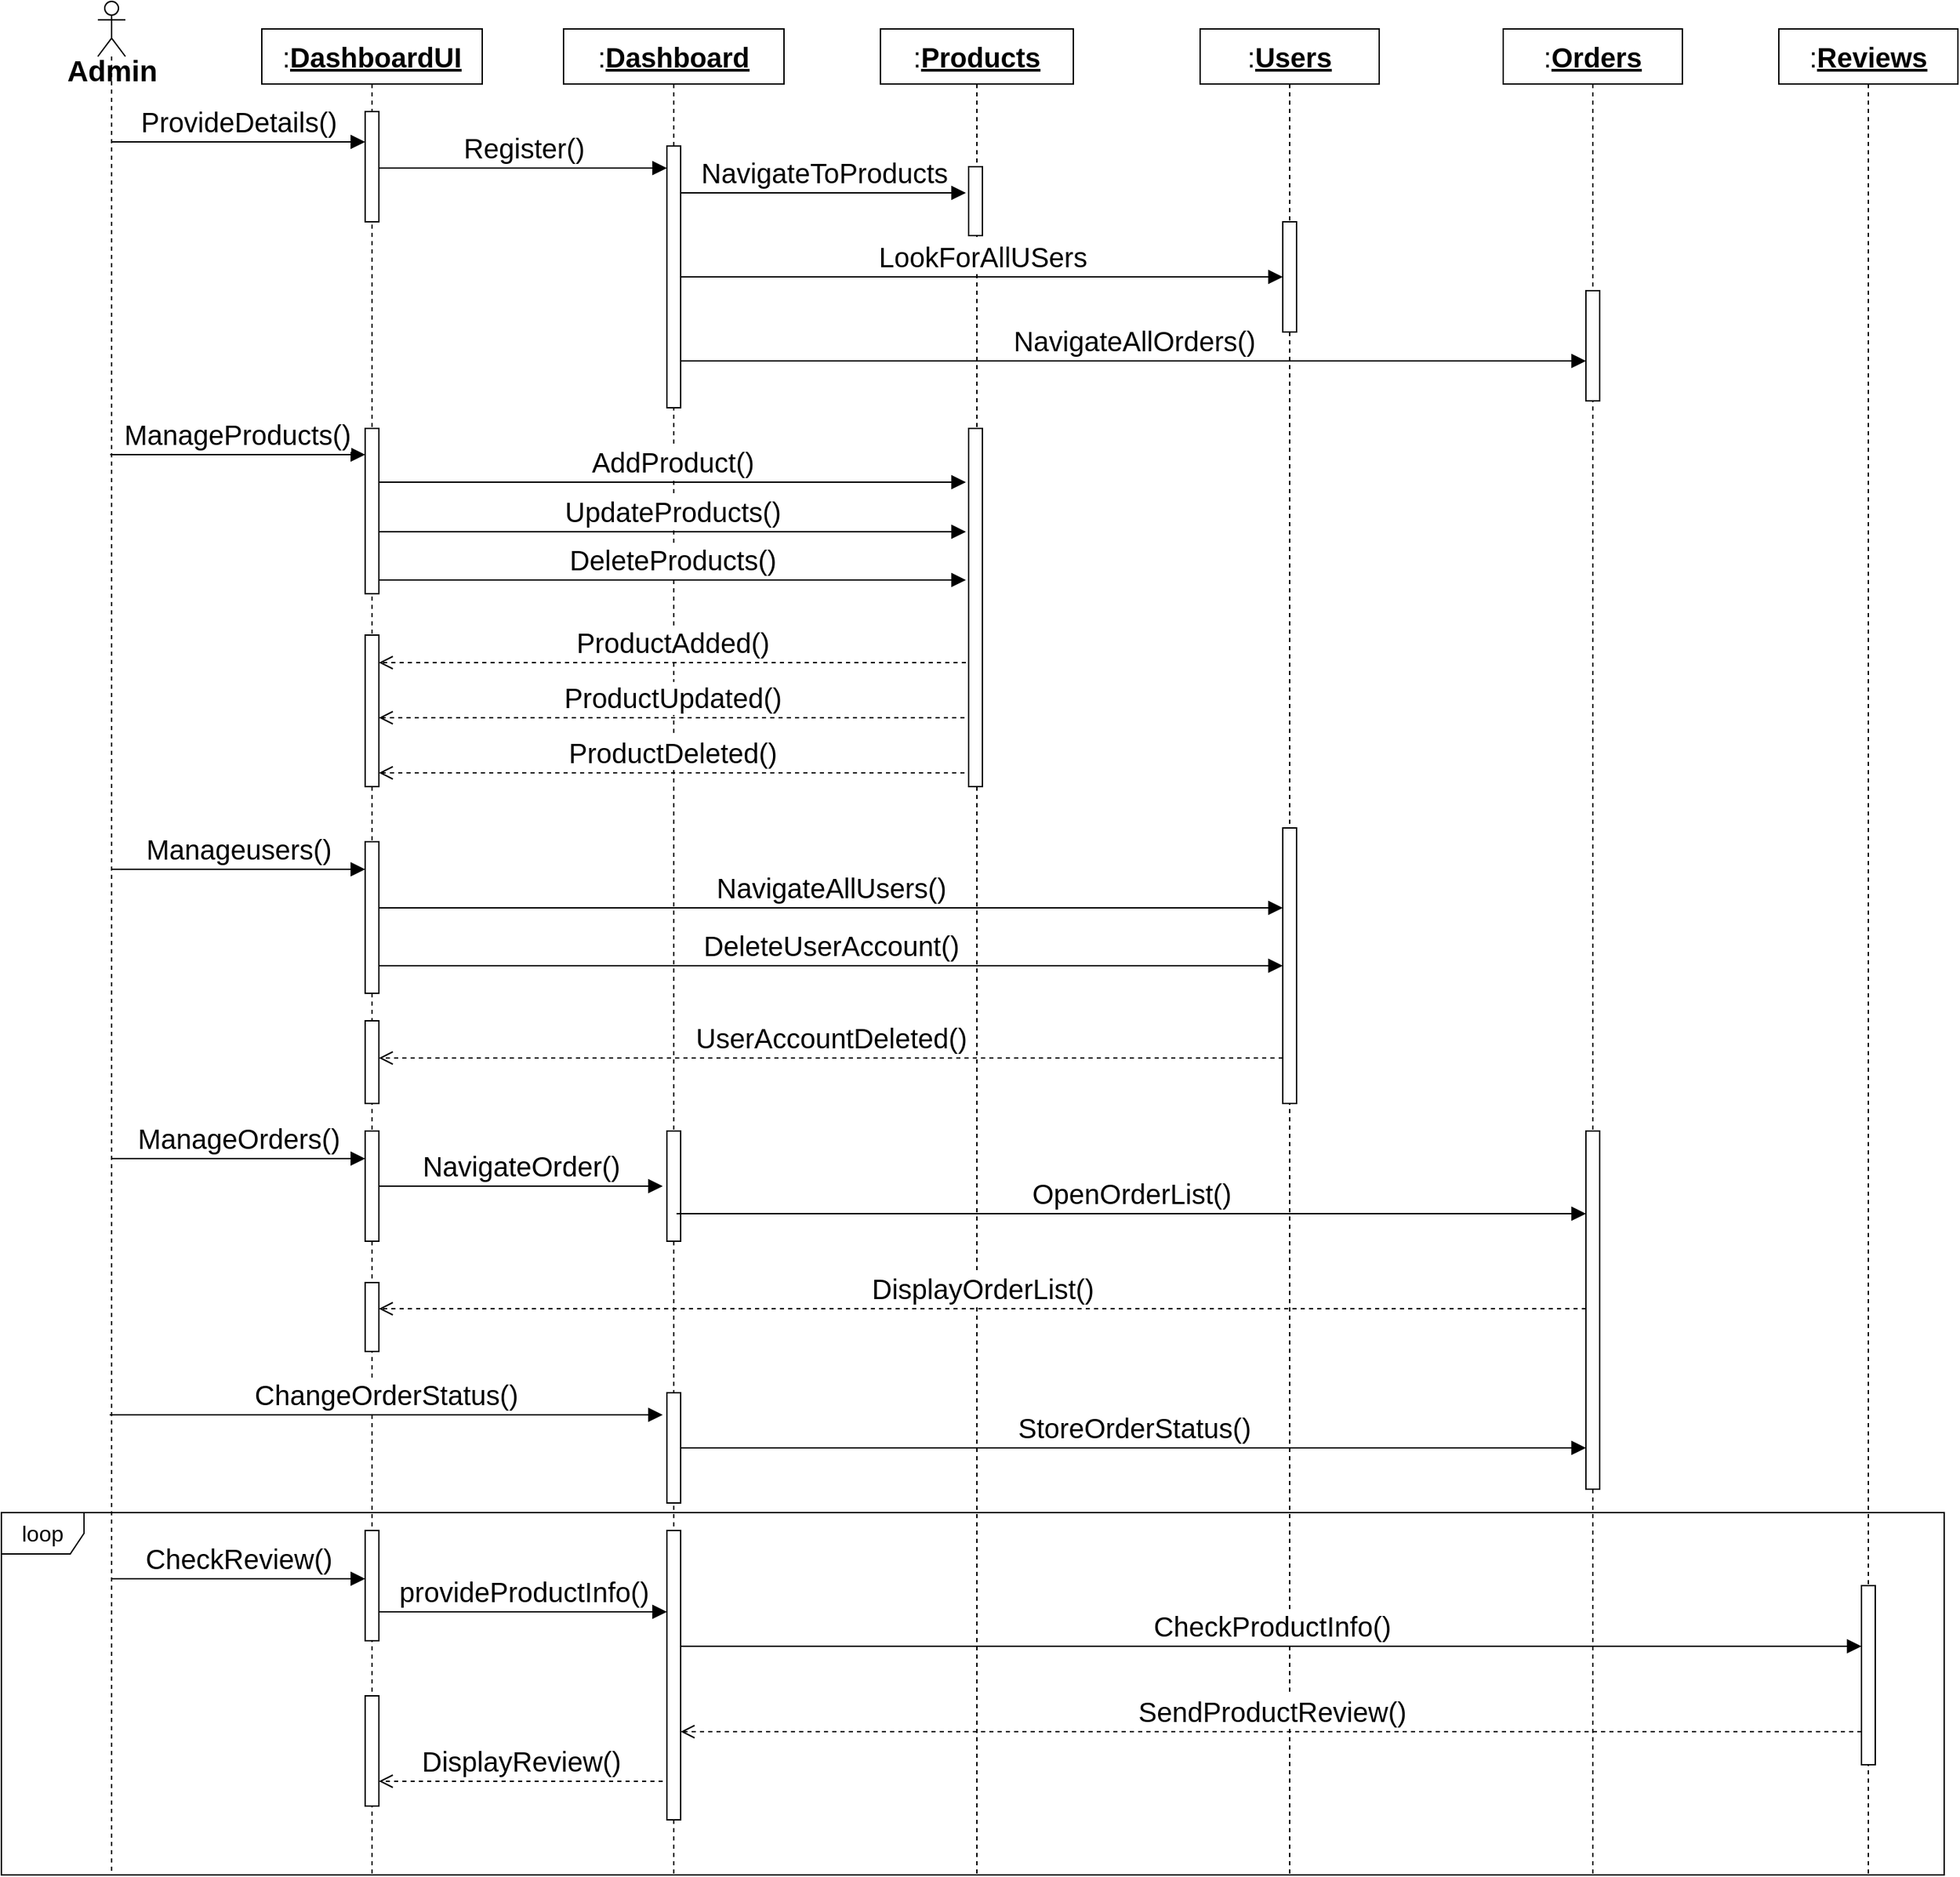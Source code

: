 <mxfile version="22.1.4" type="device">
  <diagram id="pg-dEdd0v4TN0f03vatu" name="Page-1">
    <mxGraphModel dx="3086" dy="2266" grid="1" gridSize="10" guides="1" tooltips="1" connect="1" arrows="1" fold="1" page="0" pageScale="1" pageWidth="850" pageHeight="1100" math="0" shadow="0">
      <root>
        <mxCell id="0" />
        <mxCell id="1" parent="0" />
        <mxCell id="eqZnbpFWiWV_E6lWKZLf-1" value="&lt;font style=&quot;font-size: 20px;&quot;&gt;:&lt;b&gt;&lt;u&gt;DashboardUI&lt;/u&gt;&lt;/b&gt;&lt;/font&gt;" style="shape=umlLifeline;perimeter=lifelinePerimeter;whiteSpace=wrap;html=1;container=1;dropTarget=0;collapsible=0;recursiveResize=0;outlineConnect=0;portConstraint=eastwest;newEdgeStyle={&quot;curved&quot;:0,&quot;rounded&quot;:0};fontSize=16;" vertex="1" parent="1">
          <mxGeometry x="-101" width="160" height="1340" as="geometry" />
        </mxCell>
        <mxCell id="eqZnbpFWiWV_E6lWKZLf-23" value="" style="html=1;points=[[0,0,0,0,5],[0,1,0,0,-5],[1,0,0,0,5],[1,1,0,0,-5]];perimeter=orthogonalPerimeter;outlineConnect=0;targetShapes=umlLifeline;portConstraint=eastwest;newEdgeStyle={&quot;curved&quot;:0,&quot;rounded&quot;:0};fontSize=16;" vertex="1" parent="eqZnbpFWiWV_E6lWKZLf-1">
          <mxGeometry x="75" y="290" width="10" height="120" as="geometry" />
        </mxCell>
        <mxCell id="eqZnbpFWiWV_E6lWKZLf-29" value="" style="html=1;points=[[0,0,0,0,5],[0,1,0,0,-5],[1,0,0,0,5],[1,1,0,0,-5]];perimeter=orthogonalPerimeter;outlineConnect=0;targetShapes=umlLifeline;portConstraint=eastwest;newEdgeStyle={&quot;curved&quot;:0,&quot;rounded&quot;:0};fontSize=16;" vertex="1" parent="eqZnbpFWiWV_E6lWKZLf-1">
          <mxGeometry x="75" y="440" width="10" height="110" as="geometry" />
        </mxCell>
        <mxCell id="eqZnbpFWiWV_E6lWKZLf-38" value="" style="html=1;points=[[0,0,0,0,5],[0,1,0,0,-5],[1,0,0,0,5],[1,1,0,0,-5]];perimeter=orthogonalPerimeter;outlineConnect=0;targetShapes=umlLifeline;portConstraint=eastwest;newEdgeStyle={&quot;curved&quot;:0,&quot;rounded&quot;:0};fontSize=16;" vertex="1" parent="eqZnbpFWiWV_E6lWKZLf-1">
          <mxGeometry x="75" y="720" width="10" height="60" as="geometry" />
        </mxCell>
        <mxCell id="eqZnbpFWiWV_E6lWKZLf-41" value="" style="html=1;points=[[0,0,0,0,5],[0,1,0,0,-5],[1,0,0,0,5],[1,1,0,0,-5]];perimeter=orthogonalPerimeter;outlineConnect=0;targetShapes=umlLifeline;portConstraint=eastwest;newEdgeStyle={&quot;curved&quot;:0,&quot;rounded&quot;:0};fontSize=16;" vertex="1" parent="eqZnbpFWiWV_E6lWKZLf-1">
          <mxGeometry x="75" y="800" width="10" height="80" as="geometry" />
        </mxCell>
        <mxCell id="eqZnbpFWiWV_E6lWKZLf-45" value="" style="html=1;points=[[0,0,0,0,5],[0,1,0,0,-5],[1,0,0,0,5],[1,1,0,0,-5]];perimeter=orthogonalPerimeter;outlineConnect=0;targetShapes=umlLifeline;portConstraint=eastwest;newEdgeStyle={&quot;curved&quot;:0,&quot;rounded&quot;:0};fontSize=16;" vertex="1" parent="eqZnbpFWiWV_E6lWKZLf-1">
          <mxGeometry x="75" y="910" width="10" height="50" as="geometry" />
        </mxCell>
        <mxCell id="eqZnbpFWiWV_E6lWKZLf-54" value="" style="html=1;points=[[0,0,0,0,5],[0,1,0,0,-5],[1,0,0,0,5],[1,1,0,0,-5]];perimeter=orthogonalPerimeter;outlineConnect=0;targetShapes=umlLifeline;portConstraint=eastwest;newEdgeStyle={&quot;curved&quot;:0,&quot;rounded&quot;:0};fontSize=16;" vertex="1" parent="eqZnbpFWiWV_E6lWKZLf-1">
          <mxGeometry x="75" y="1090" width="10" height="80" as="geometry" />
        </mxCell>
        <mxCell id="eqZnbpFWiWV_E6lWKZLf-61" value="" style="html=1;points=[[0,0,0,0,5],[0,1,0,0,-5],[1,0,0,0,5],[1,1,0,0,-5]];perimeter=orthogonalPerimeter;outlineConnect=0;targetShapes=umlLifeline;portConstraint=eastwest;newEdgeStyle={&quot;curved&quot;:0,&quot;rounded&quot;:0};fontSize=16;" vertex="1" parent="eqZnbpFWiWV_E6lWKZLf-1">
          <mxGeometry x="75" y="1210" width="10" height="80" as="geometry" />
        </mxCell>
        <mxCell id="eqZnbpFWiWV_E6lWKZLf-3" value="" style="shape=umlLifeline;perimeter=lifelinePerimeter;whiteSpace=wrap;html=1;container=1;dropTarget=0;collapsible=0;recursiveResize=0;outlineConnect=0;portConstraint=eastwest;newEdgeStyle={&quot;curved&quot;:0,&quot;rounded&quot;:0};participant=umlActor;fontSize=16;" vertex="1" parent="1">
          <mxGeometry x="-220" y="-20" width="20" height="1360" as="geometry" />
        </mxCell>
        <mxCell id="eqZnbpFWiWV_E6lWKZLf-4" value="&lt;font size=&quot;1&quot; style=&quot;&quot;&gt;&lt;b style=&quot;font-size: 21px;&quot;&gt;Admin&lt;/b&gt;&lt;/font&gt;" style="text;html=1;align=center;verticalAlign=middle;resizable=0;points=[];autosize=1;strokeColor=none;fillColor=none;fontSize=16;" vertex="1" parent="1">
          <mxGeometry x="-255" y="10" width="90" height="40" as="geometry" />
        </mxCell>
        <mxCell id="eqZnbpFWiWV_E6lWKZLf-7" value="&lt;font style=&quot;font-size: 20px;&quot;&gt;:&lt;b&gt;&lt;u&gt;Dashboard&lt;/u&gt;&lt;/b&gt;&lt;/font&gt;" style="shape=umlLifeline;perimeter=lifelinePerimeter;whiteSpace=wrap;html=1;container=1;dropTarget=0;collapsible=0;recursiveResize=0;outlineConnect=0;portConstraint=eastwest;newEdgeStyle={&quot;curved&quot;:0,&quot;rounded&quot;:0};fontSize=16;" vertex="1" parent="1">
          <mxGeometry x="118" width="160" height="1340" as="geometry" />
        </mxCell>
        <mxCell id="eqZnbpFWiWV_E6lWKZLf-13" value="" style="html=1;points=[[0,0,0,0,5],[0,1,0,0,-5],[1,0,0,0,5],[1,1,0,0,-5]];perimeter=orthogonalPerimeter;outlineConnect=0;targetShapes=umlLifeline;portConstraint=eastwest;newEdgeStyle={&quot;curved&quot;:0,&quot;rounded&quot;:0};fontSize=16;" vertex="1" parent="eqZnbpFWiWV_E6lWKZLf-7">
          <mxGeometry x="75" y="85" width="10" height="190" as="geometry" />
        </mxCell>
        <mxCell id="eqZnbpFWiWV_E6lWKZLf-42" value="" style="html=1;points=[[0,0,0,0,5],[0,1,0,0,-5],[1,0,0,0,5],[1,1,0,0,-5]];perimeter=orthogonalPerimeter;outlineConnect=0;targetShapes=umlLifeline;portConstraint=eastwest;newEdgeStyle={&quot;curved&quot;:0,&quot;rounded&quot;:0};fontSize=16;" vertex="1" parent="eqZnbpFWiWV_E6lWKZLf-7">
          <mxGeometry x="75" y="800" width="10" height="80" as="geometry" />
        </mxCell>
        <mxCell id="eqZnbpFWiWV_E6lWKZLf-48" value="" style="html=1;points=[[0,0,0,0,5],[0,1,0,0,-5],[1,0,0,0,5],[1,1,0,0,-5]];perimeter=orthogonalPerimeter;outlineConnect=0;targetShapes=umlLifeline;portConstraint=eastwest;newEdgeStyle={&quot;curved&quot;:0,&quot;rounded&quot;:0};fontSize=16;" vertex="1" parent="eqZnbpFWiWV_E6lWKZLf-7">
          <mxGeometry x="75" y="990" width="10" height="80" as="geometry" />
        </mxCell>
        <mxCell id="eqZnbpFWiWV_E6lWKZLf-56" value="" style="html=1;points=[[0,0,0,0,5],[0,1,0,0,-5],[1,0,0,0,5],[1,1,0,0,-5]];perimeter=orthogonalPerimeter;outlineConnect=0;targetShapes=umlLifeline;portConstraint=eastwest;newEdgeStyle={&quot;curved&quot;:0,&quot;rounded&quot;:0};fontSize=16;" vertex="1" parent="eqZnbpFWiWV_E6lWKZLf-7">
          <mxGeometry x="75" y="1090" width="10" height="210" as="geometry" />
        </mxCell>
        <mxCell id="eqZnbpFWiWV_E6lWKZLf-8" value="&lt;font style=&quot;font-size: 20px;&quot;&gt;:&lt;b&gt;&lt;u&gt;Products&lt;/u&gt;&lt;/b&gt;&lt;/font&gt;" style="shape=umlLifeline;perimeter=lifelinePerimeter;whiteSpace=wrap;html=1;container=1;dropTarget=0;collapsible=0;recursiveResize=0;outlineConnect=0;portConstraint=eastwest;newEdgeStyle={&quot;curved&quot;:0,&quot;rounded&quot;:0};fontSize=16;" vertex="1" parent="1">
          <mxGeometry x="348" width="140" height="1340" as="geometry" />
        </mxCell>
        <mxCell id="eqZnbpFWiWV_E6lWKZLf-16" value="" style="html=1;points=[[0,0,0,0,5],[0,1,0,0,-5],[1,0,0,0,5],[1,1,0,0,-5]];perimeter=orthogonalPerimeter;outlineConnect=0;targetShapes=umlLifeline;portConstraint=eastwest;newEdgeStyle={&quot;curved&quot;:0,&quot;rounded&quot;:0};fontSize=16;" vertex="1" parent="eqZnbpFWiWV_E6lWKZLf-8">
          <mxGeometry x="64" y="100" width="10" height="50" as="geometry" />
        </mxCell>
        <mxCell id="eqZnbpFWiWV_E6lWKZLf-24" value="" style="html=1;points=[[0,0,0,0,5],[0,1,0,0,-5],[1,0,0,0,5],[1,1,0,0,-5]];perimeter=orthogonalPerimeter;outlineConnect=0;targetShapes=umlLifeline;portConstraint=eastwest;newEdgeStyle={&quot;curved&quot;:0,&quot;rounded&quot;:0};fontSize=16;" vertex="1" parent="eqZnbpFWiWV_E6lWKZLf-8">
          <mxGeometry x="64" y="290" width="10" height="260" as="geometry" />
        </mxCell>
        <mxCell id="eqZnbpFWiWV_E6lWKZLf-9" value="&lt;font style=&quot;font-size: 20px;&quot;&gt;:&lt;b&gt;&lt;u&gt;Users&lt;/u&gt;&lt;/b&gt;&lt;/font&gt;" style="shape=umlLifeline;perimeter=lifelinePerimeter;whiteSpace=wrap;html=1;container=1;dropTarget=0;collapsible=0;recursiveResize=0;outlineConnect=0;portConstraint=eastwest;newEdgeStyle={&quot;curved&quot;:0,&quot;rounded&quot;:0};fontSize=16;" vertex="1" parent="1">
          <mxGeometry x="580" width="130" height="1340" as="geometry" />
        </mxCell>
        <mxCell id="eqZnbpFWiWV_E6lWKZLf-18" value="" style="html=1;points=[[0,0,0,0,5],[0,1,0,0,-5],[1,0,0,0,5],[1,1,0,0,-5]];perimeter=orthogonalPerimeter;outlineConnect=0;targetShapes=umlLifeline;portConstraint=eastwest;newEdgeStyle={&quot;curved&quot;:0,&quot;rounded&quot;:0};fontSize=16;" vertex="1" parent="eqZnbpFWiWV_E6lWKZLf-9">
          <mxGeometry x="60" y="140" width="10" height="80" as="geometry" />
        </mxCell>
        <mxCell id="eqZnbpFWiWV_E6lWKZLf-35" value="" style="html=1;points=[[0,0,0,0,5],[0,1,0,0,-5],[1,0,0,0,5],[1,1,0,0,-5]];perimeter=orthogonalPerimeter;outlineConnect=0;targetShapes=umlLifeline;portConstraint=eastwest;newEdgeStyle={&quot;curved&quot;:0,&quot;rounded&quot;:0};fontSize=16;" vertex="1" parent="eqZnbpFWiWV_E6lWKZLf-9">
          <mxGeometry x="60" y="580" width="10" height="200" as="geometry" />
        </mxCell>
        <mxCell id="eqZnbpFWiWV_E6lWKZLf-10" value="&lt;font style=&quot;font-size: 20px;&quot;&gt;:&lt;b&gt;&lt;u&gt;Orders&lt;/u&gt;&lt;/b&gt;&lt;/font&gt;" style="shape=umlLifeline;perimeter=lifelinePerimeter;whiteSpace=wrap;html=1;container=1;dropTarget=0;collapsible=0;recursiveResize=0;outlineConnect=0;portConstraint=eastwest;newEdgeStyle={&quot;curved&quot;:0,&quot;rounded&quot;:0};fontSize=16;" vertex="1" parent="1">
          <mxGeometry x="800" width="130" height="1340" as="geometry" />
        </mxCell>
        <mxCell id="eqZnbpFWiWV_E6lWKZLf-20" value="" style="html=1;points=[[0,0,0,0,5],[0,1,0,0,-5],[1,0,0,0,5],[1,1,0,0,-5]];perimeter=orthogonalPerimeter;outlineConnect=0;targetShapes=umlLifeline;portConstraint=eastwest;newEdgeStyle={&quot;curved&quot;:0,&quot;rounded&quot;:0};fontSize=16;" vertex="1" parent="eqZnbpFWiWV_E6lWKZLf-10">
          <mxGeometry x="60" y="190" width="10" height="80" as="geometry" />
        </mxCell>
        <mxCell id="eqZnbpFWiWV_E6lWKZLf-44" value="" style="html=1;points=[[0,0,0,0,5],[0,1,0,0,-5],[1,0,0,0,5],[1,1,0,0,-5]];perimeter=orthogonalPerimeter;outlineConnect=0;targetShapes=umlLifeline;portConstraint=eastwest;newEdgeStyle={&quot;curved&quot;:0,&quot;rounded&quot;:0};fontSize=16;" vertex="1" parent="eqZnbpFWiWV_E6lWKZLf-10">
          <mxGeometry x="60" y="800" width="10" height="260" as="geometry" />
        </mxCell>
        <mxCell id="eqZnbpFWiWV_E6lWKZLf-11" value="&lt;font style=&quot;font-size: 20px;&quot;&gt;ProvideDetails()&lt;/font&gt;" style="html=1;verticalAlign=bottom;endArrow=block;curved=0;rounded=0;fontSize=12;startSize=8;endSize=8;" edge="1" parent="1">
          <mxGeometry width="80" relative="1" as="geometry">
            <mxPoint x="-210" y="82" as="sourcePoint" />
            <mxPoint x="-26" y="82" as="targetPoint" />
          </mxGeometry>
        </mxCell>
        <mxCell id="eqZnbpFWiWV_E6lWKZLf-14" value="&lt;font style=&quot;font-size: 20px;&quot;&gt;Register()&lt;/font&gt;" style="html=1;verticalAlign=bottom;endArrow=block;curved=0;rounded=0;fontSize=12;startSize=8;endSize=8;" edge="1" parent="1" target="eqZnbpFWiWV_E6lWKZLf-13">
          <mxGeometry width="80" relative="1" as="geometry">
            <mxPoint x="-16" y="101" as="sourcePoint" />
            <mxPoint x="188" y="101" as="targetPoint" />
            <Array as="points">
              <mxPoint x="40" y="101" />
            </Array>
          </mxGeometry>
        </mxCell>
        <mxCell id="eqZnbpFWiWV_E6lWKZLf-15" value="&lt;font style=&quot;font-size: 20px;&quot;&gt;NavigateToProducts&lt;/font&gt;" style="html=1;verticalAlign=bottom;endArrow=block;curved=0;rounded=0;fontSize=12;startSize=8;endSize=8;" edge="1" parent="1" source="eqZnbpFWiWV_E6lWKZLf-13">
          <mxGeometry width="80" relative="1" as="geometry">
            <mxPoint x="210" y="120" as="sourcePoint" />
            <mxPoint x="410" y="119" as="targetPoint" />
          </mxGeometry>
        </mxCell>
        <mxCell id="eqZnbpFWiWV_E6lWKZLf-17" value="&lt;font style=&quot;font-size: 20px;&quot;&gt;:&lt;b&gt;&lt;u&gt;Reviews&lt;/u&gt;&lt;/b&gt;&lt;/font&gt;" style="shape=umlLifeline;perimeter=lifelinePerimeter;whiteSpace=wrap;html=1;container=1;dropTarget=0;collapsible=0;recursiveResize=0;outlineConnect=0;portConstraint=eastwest;newEdgeStyle={&quot;curved&quot;:0,&quot;rounded&quot;:0};fontSize=16;" vertex="1" parent="1">
          <mxGeometry x="1000" width="130" height="1340" as="geometry" />
        </mxCell>
        <mxCell id="eqZnbpFWiWV_E6lWKZLf-58" value="" style="html=1;points=[[0,0,0,0,5],[0,1,0,0,-5],[1,0,0,0,5],[1,1,0,0,-5]];perimeter=orthogonalPerimeter;outlineConnect=0;targetShapes=umlLifeline;portConstraint=eastwest;newEdgeStyle={&quot;curved&quot;:0,&quot;rounded&quot;:0};fontSize=16;" vertex="1" parent="eqZnbpFWiWV_E6lWKZLf-17">
          <mxGeometry x="60" y="1130" width="10" height="130" as="geometry" />
        </mxCell>
        <mxCell id="eqZnbpFWiWV_E6lWKZLf-19" value="&lt;font style=&quot;font-size: 20px;&quot;&gt;LookForAllUSers&lt;/font&gt;" style="html=1;verticalAlign=bottom;endArrow=block;curved=0;rounded=0;fontSize=12;startSize=8;endSize=8;" edge="1" parent="1" source="eqZnbpFWiWV_E6lWKZLf-13" target="eqZnbpFWiWV_E6lWKZLf-18">
          <mxGeometry width="80" relative="1" as="geometry">
            <mxPoint x="230" y="180" as="sourcePoint" />
            <mxPoint x="310" y="180" as="targetPoint" />
          </mxGeometry>
        </mxCell>
        <mxCell id="eqZnbpFWiWV_E6lWKZLf-21" value="&lt;font style=&quot;font-size: 20px;&quot;&gt;NavigateAllOrders()&lt;/font&gt;" style="html=1;verticalAlign=bottom;endArrow=block;curved=0;rounded=0;fontSize=12;startSize=8;endSize=8;entryX=0;entryY=1;entryDx=0;entryDy=-5;entryPerimeter=0;" edge="1" parent="1" source="eqZnbpFWiWV_E6lWKZLf-13">
          <mxGeometry width="80" relative="1" as="geometry">
            <mxPoint x="210" y="240" as="sourcePoint" />
            <mxPoint x="860" y="241" as="targetPoint" />
          </mxGeometry>
        </mxCell>
        <mxCell id="eqZnbpFWiWV_E6lWKZLf-22" value="&lt;font style=&quot;font-size: 20px;&quot;&gt;ManageProducts()&lt;/font&gt;" style="html=1;verticalAlign=bottom;endArrow=block;curved=0;rounded=0;fontSize=12;startSize=8;endSize=8;" edge="1" parent="1" target="eqZnbpFWiWV_E6lWKZLf-23">
          <mxGeometry x="-0.002" width="80" relative="1" as="geometry">
            <mxPoint x="-211.038" y="309" as="sourcePoint" />
            <mxPoint x="-40" y="309" as="targetPoint" />
            <mxPoint as="offset" />
          </mxGeometry>
        </mxCell>
        <mxCell id="eqZnbpFWiWV_E6lWKZLf-25" value="&lt;font style=&quot;font-size: 20px;&quot;&gt;AddProduct()&lt;/font&gt;" style="html=1;verticalAlign=bottom;endArrow=block;curved=0;rounded=0;fontSize=12;startSize=8;endSize=8;" edge="1" parent="1" source="eqZnbpFWiWV_E6lWKZLf-23">
          <mxGeometry width="80" relative="1" as="geometry">
            <mxPoint x="-10" y="329" as="sourcePoint" />
            <mxPoint x="410" y="329" as="targetPoint" />
          </mxGeometry>
        </mxCell>
        <mxCell id="eqZnbpFWiWV_E6lWKZLf-27" value="&lt;font style=&quot;font-size: 20px;&quot;&gt;UpdateProducts()&lt;/font&gt;" style="html=1;verticalAlign=bottom;endArrow=block;curved=0;rounded=0;fontSize=12;startSize=8;endSize=8;" edge="1" parent="1" source="eqZnbpFWiWV_E6lWKZLf-23">
          <mxGeometry width="80" relative="1" as="geometry">
            <mxPoint x="-10" y="365" as="sourcePoint" />
            <mxPoint x="410" y="365" as="targetPoint" />
          </mxGeometry>
        </mxCell>
        <mxCell id="eqZnbpFWiWV_E6lWKZLf-28" value="&lt;font style=&quot;font-size: 20px;&quot;&gt;DeleteProducts()&lt;/font&gt;" style="html=1;verticalAlign=bottom;endArrow=block;curved=0;rounded=0;fontSize=12;startSize=8;endSize=8;" edge="1" parent="1" source="eqZnbpFWiWV_E6lWKZLf-23">
          <mxGeometry width="80" relative="1" as="geometry">
            <mxPoint x="-30" y="400" as="sourcePoint" />
            <mxPoint x="410" y="400" as="targetPoint" />
          </mxGeometry>
        </mxCell>
        <mxCell id="eqZnbpFWiWV_E6lWKZLf-30" value="&lt;font style=&quot;font-size: 20px;&quot;&gt;ProductAdded()&lt;/font&gt;" style="html=1;verticalAlign=bottom;endArrow=open;dashed=1;endSize=8;curved=0;rounded=0;fontSize=12;" edge="1" parent="1" target="eqZnbpFWiWV_E6lWKZLf-29">
          <mxGeometry relative="1" as="geometry">
            <mxPoint x="410" y="460" as="sourcePoint" />
            <mxPoint x="330" y="460" as="targetPoint" />
          </mxGeometry>
        </mxCell>
        <mxCell id="eqZnbpFWiWV_E6lWKZLf-31" value="&lt;font style=&quot;font-size: 20px;&quot;&gt;ProductUpdated()&lt;/font&gt;" style="html=1;verticalAlign=bottom;endArrow=open;dashed=1;endSize=8;curved=0;rounded=0;fontSize=12;" edge="1" parent="1" target="eqZnbpFWiWV_E6lWKZLf-29">
          <mxGeometry relative="1" as="geometry">
            <mxPoint x="409" y="500" as="sourcePoint" />
            <mxPoint x="-10" y="500" as="targetPoint" />
          </mxGeometry>
        </mxCell>
        <mxCell id="eqZnbpFWiWV_E6lWKZLf-32" value="&lt;font style=&quot;font-size: 20px;&quot;&gt;ProductDeleted()&lt;/font&gt;" style="html=1;verticalAlign=bottom;endArrow=open;dashed=1;endSize=8;curved=0;rounded=0;fontSize=12;" edge="1" parent="1" target="eqZnbpFWiWV_E6lWKZLf-29">
          <mxGeometry relative="1" as="geometry">
            <mxPoint x="409" y="540" as="sourcePoint" />
            <mxPoint x="-10" y="540" as="targetPoint" />
          </mxGeometry>
        </mxCell>
        <mxCell id="eqZnbpFWiWV_E6lWKZLf-34" value="&lt;font style=&quot;font-size: 20px;&quot;&gt;Manageusers()&lt;/font&gt;" style="html=1;verticalAlign=bottom;endArrow=block;curved=0;rounded=0;fontSize=12;startSize=8;endSize=8;" edge="1" parent="1" target="eqZnbpFWiWV_E6lWKZLf-33">
          <mxGeometry width="80" relative="1" as="geometry">
            <mxPoint x="-210" y="610" as="sourcePoint" />
            <mxPoint x="-130" y="610" as="targetPoint" />
          </mxGeometry>
        </mxCell>
        <mxCell id="eqZnbpFWiWV_E6lWKZLf-36" value="&lt;font style=&quot;font-size: 20px;&quot;&gt;NavigateAllUsers()&lt;/font&gt;" style="html=1;verticalAlign=bottom;endArrow=block;curved=0;rounded=0;fontSize=12;startSize=8;endSize=8;" edge="1" parent="1" source="eqZnbpFWiWV_E6lWKZLf-33">
          <mxGeometry width="80" relative="1" as="geometry">
            <mxPoint x="-30" y="638" as="sourcePoint" />
            <mxPoint x="640" y="638" as="targetPoint" />
          </mxGeometry>
        </mxCell>
        <mxCell id="eqZnbpFWiWV_E6lWKZLf-37" value="&lt;font style=&quot;font-size: 20px;&quot;&gt;DeleteUserAccount()&lt;/font&gt;" style="html=1;verticalAlign=bottom;endArrow=block;curved=0;rounded=0;fontSize=12;startSize=8;endSize=8;" edge="1" parent="1" source="eqZnbpFWiWV_E6lWKZLf-33">
          <mxGeometry width="80" relative="1" as="geometry">
            <mxPoint x="-30" y="680" as="sourcePoint" />
            <mxPoint x="640" y="680" as="targetPoint" />
          </mxGeometry>
        </mxCell>
        <mxCell id="eqZnbpFWiWV_E6lWKZLf-39" value="&lt;font style=&quot;font-size: 20px;&quot;&gt;UserAccountDeleted()&lt;/font&gt;" style="html=1;verticalAlign=bottom;endArrow=open;dashed=1;endSize=8;curved=0;rounded=0;fontSize=12;" edge="1" parent="1" target="eqZnbpFWiWV_E6lWKZLf-38">
          <mxGeometry relative="1" as="geometry">
            <mxPoint x="640" y="747" as="sourcePoint" />
            <mxPoint y="747" as="targetPoint" />
          </mxGeometry>
        </mxCell>
        <mxCell id="eqZnbpFWiWV_E6lWKZLf-40" value="&lt;font style=&quot;font-size: 20px;&quot;&gt;ManageOrders()&lt;/font&gt;" style="html=1;verticalAlign=bottom;endArrow=block;curved=0;rounded=0;fontSize=12;startSize=8;endSize=8;" edge="1" parent="1" target="eqZnbpFWiWV_E6lWKZLf-41">
          <mxGeometry width="80" relative="1" as="geometry">
            <mxPoint x="-210" y="820" as="sourcePoint" />
            <mxPoint x="-40" y="820" as="targetPoint" />
          </mxGeometry>
        </mxCell>
        <mxCell id="eqZnbpFWiWV_E6lWKZLf-43" value="&lt;font style=&quot;font-size: 20px;&quot;&gt;NavigateOrder()&lt;/font&gt;" style="html=1;verticalAlign=bottom;endArrow=block;curved=0;rounded=0;fontSize=12;startSize=8;endSize=8;" edge="1" parent="1" source="eqZnbpFWiWV_E6lWKZLf-41">
          <mxGeometry width="80" relative="1" as="geometry">
            <mxPoint x="-10" y="860" as="sourcePoint" />
            <mxPoint x="190" y="840" as="targetPoint" />
          </mxGeometry>
        </mxCell>
        <mxCell id="eqZnbpFWiWV_E6lWKZLf-46" value="&lt;font style=&quot;font-size: 20px;&quot;&gt;OpenOrderList()&lt;/font&gt;" style="html=1;verticalAlign=bottom;endArrow=block;curved=0;rounded=0;fontSize=12;startSize=8;endSize=8;" edge="1" parent="1" target="eqZnbpFWiWV_E6lWKZLf-44">
          <mxGeometry width="80" relative="1" as="geometry">
            <mxPoint x="200" y="860" as="sourcePoint" />
            <mxPoint x="270" y="860" as="targetPoint" />
          </mxGeometry>
        </mxCell>
        <mxCell id="eqZnbpFWiWV_E6lWKZLf-47" value="&lt;font style=&quot;font-size: 20px;&quot;&gt;DisplayOrderList()&lt;/font&gt;" style="html=1;verticalAlign=bottom;endArrow=open;dashed=1;endSize=8;curved=0;rounded=0;fontSize=12;" edge="1" parent="1" target="eqZnbpFWiWV_E6lWKZLf-45">
          <mxGeometry relative="1" as="geometry">
            <mxPoint x="860" y="929" as="sourcePoint" />
            <mxPoint y="929" as="targetPoint" />
          </mxGeometry>
        </mxCell>
        <mxCell id="eqZnbpFWiWV_E6lWKZLf-49" value="&lt;font style=&quot;font-size: 20px;&quot;&gt;ChangeOrderStatus()&lt;/font&gt;" style="html=1;verticalAlign=bottom;endArrow=block;curved=0;rounded=0;fontSize=12;startSize=8;endSize=8;" edge="1" parent="1">
          <mxGeometry width="80" relative="1" as="geometry">
            <mxPoint x="-211.318" y="1006" as="sourcePoint" />
            <mxPoint x="190" y="1006" as="targetPoint" />
          </mxGeometry>
        </mxCell>
        <mxCell id="eqZnbpFWiWV_E6lWKZLf-50" value="&lt;span style=&quot;font-size: 20px;&quot;&gt;StoreOrderStatus()&lt;/span&gt;" style="html=1;verticalAlign=bottom;endArrow=block;curved=0;rounded=0;fontSize=12;startSize=8;endSize=8;" edge="1" parent="1" source="eqZnbpFWiWV_E6lWKZLf-48">
          <mxGeometry width="80" relative="1" as="geometry">
            <mxPoint x="270" y="1050" as="sourcePoint" />
            <mxPoint x="860" y="1030" as="targetPoint" />
          </mxGeometry>
        </mxCell>
        <mxCell id="eqZnbpFWiWV_E6lWKZLf-12" value="" style="html=1;points=[[0,0,0,0,5],[0,1,0,0,-5],[1,0,0,0,5],[1,1,0,0,-5]];perimeter=orthogonalPerimeter;outlineConnect=0;targetShapes=umlLifeline;portConstraint=eastwest;newEdgeStyle={&quot;curved&quot;:0,&quot;rounded&quot;:0};fontSize=16;" vertex="1" parent="1">
          <mxGeometry x="-26" y="60" width="10" height="80" as="geometry" />
        </mxCell>
        <mxCell id="eqZnbpFWiWV_E6lWKZLf-33" value="" style="html=1;points=[[0,0,0,0,5],[0,1,0,0,-5],[1,0,0,0,5],[1,1,0,0,-5]];perimeter=orthogonalPerimeter;outlineConnect=0;targetShapes=umlLifeline;portConstraint=eastwest;newEdgeStyle={&quot;curved&quot;:0,&quot;rounded&quot;:0};fontSize=16;" vertex="1" parent="1">
          <mxGeometry x="-26" y="590" width="10" height="110" as="geometry" />
        </mxCell>
        <mxCell id="eqZnbpFWiWV_E6lWKZLf-55" value="&lt;font style=&quot;font-size: 20px;&quot;&gt;CheckReview()&lt;/font&gt;" style="html=1;verticalAlign=bottom;endArrow=block;curved=0;rounded=0;fontSize=12;startSize=8;endSize=8;" edge="1" parent="1">
          <mxGeometry width="80" relative="1" as="geometry">
            <mxPoint x="-210" y="1125" as="sourcePoint" />
            <mxPoint x="-26" y="1125" as="targetPoint" />
          </mxGeometry>
        </mxCell>
        <mxCell id="eqZnbpFWiWV_E6lWKZLf-57" value="&lt;span style=&quot;font-size: 20px;&quot;&gt;provideProductInfo()&lt;/span&gt;" style="html=1;verticalAlign=bottom;endArrow=block;curved=0;rounded=0;fontSize=12;startSize=8;endSize=8;" edge="1" parent="1">
          <mxGeometry width="80" relative="1" as="geometry">
            <mxPoint x="-16" y="1149" as="sourcePoint" />
            <mxPoint x="193" y="1149" as="targetPoint" />
          </mxGeometry>
        </mxCell>
        <mxCell id="eqZnbpFWiWV_E6lWKZLf-59" value="&lt;font style=&quot;font-size: 20px;&quot;&gt;CheckProductInfo()&lt;/font&gt;" style="html=1;verticalAlign=bottom;endArrow=block;curved=0;rounded=0;fontSize=12;startSize=8;endSize=8;" edge="1" parent="1">
          <mxGeometry width="80" relative="1" as="geometry">
            <mxPoint x="203" y="1174" as="sourcePoint" />
            <mxPoint x="1060" y="1174" as="targetPoint" />
          </mxGeometry>
        </mxCell>
        <mxCell id="eqZnbpFWiWV_E6lWKZLf-60" value="&lt;font style=&quot;font-size: 20px;&quot;&gt;SendProductReview()&lt;/font&gt;" style="html=1;verticalAlign=bottom;endArrow=open;dashed=1;endSize=8;curved=0;rounded=0;fontSize=12;" edge="1" parent="1">
          <mxGeometry relative="1" as="geometry">
            <mxPoint x="1060" y="1236" as="sourcePoint" />
            <mxPoint x="203" y="1236" as="targetPoint" />
          </mxGeometry>
        </mxCell>
        <mxCell id="eqZnbpFWiWV_E6lWKZLf-62" value="&lt;font style=&quot;font-size: 20px;&quot;&gt;DisplayReview()&lt;/font&gt;" style="html=1;verticalAlign=bottom;endArrow=open;dashed=1;endSize=8;curved=0;rounded=0;fontSize=12;" edge="1" parent="1">
          <mxGeometry relative="1" as="geometry">
            <mxPoint x="190" y="1272" as="sourcePoint" />
            <mxPoint x="-16" y="1272" as="targetPoint" />
          </mxGeometry>
        </mxCell>
        <mxCell id="eqZnbpFWiWV_E6lWKZLf-63" value="loop" style="shape=umlFrame;whiteSpace=wrap;html=1;pointerEvents=0;fontSize=16;" vertex="1" parent="1">
          <mxGeometry x="-290" y="1077" width="1410" height="263" as="geometry" />
        </mxCell>
      </root>
    </mxGraphModel>
  </diagram>
</mxfile>
